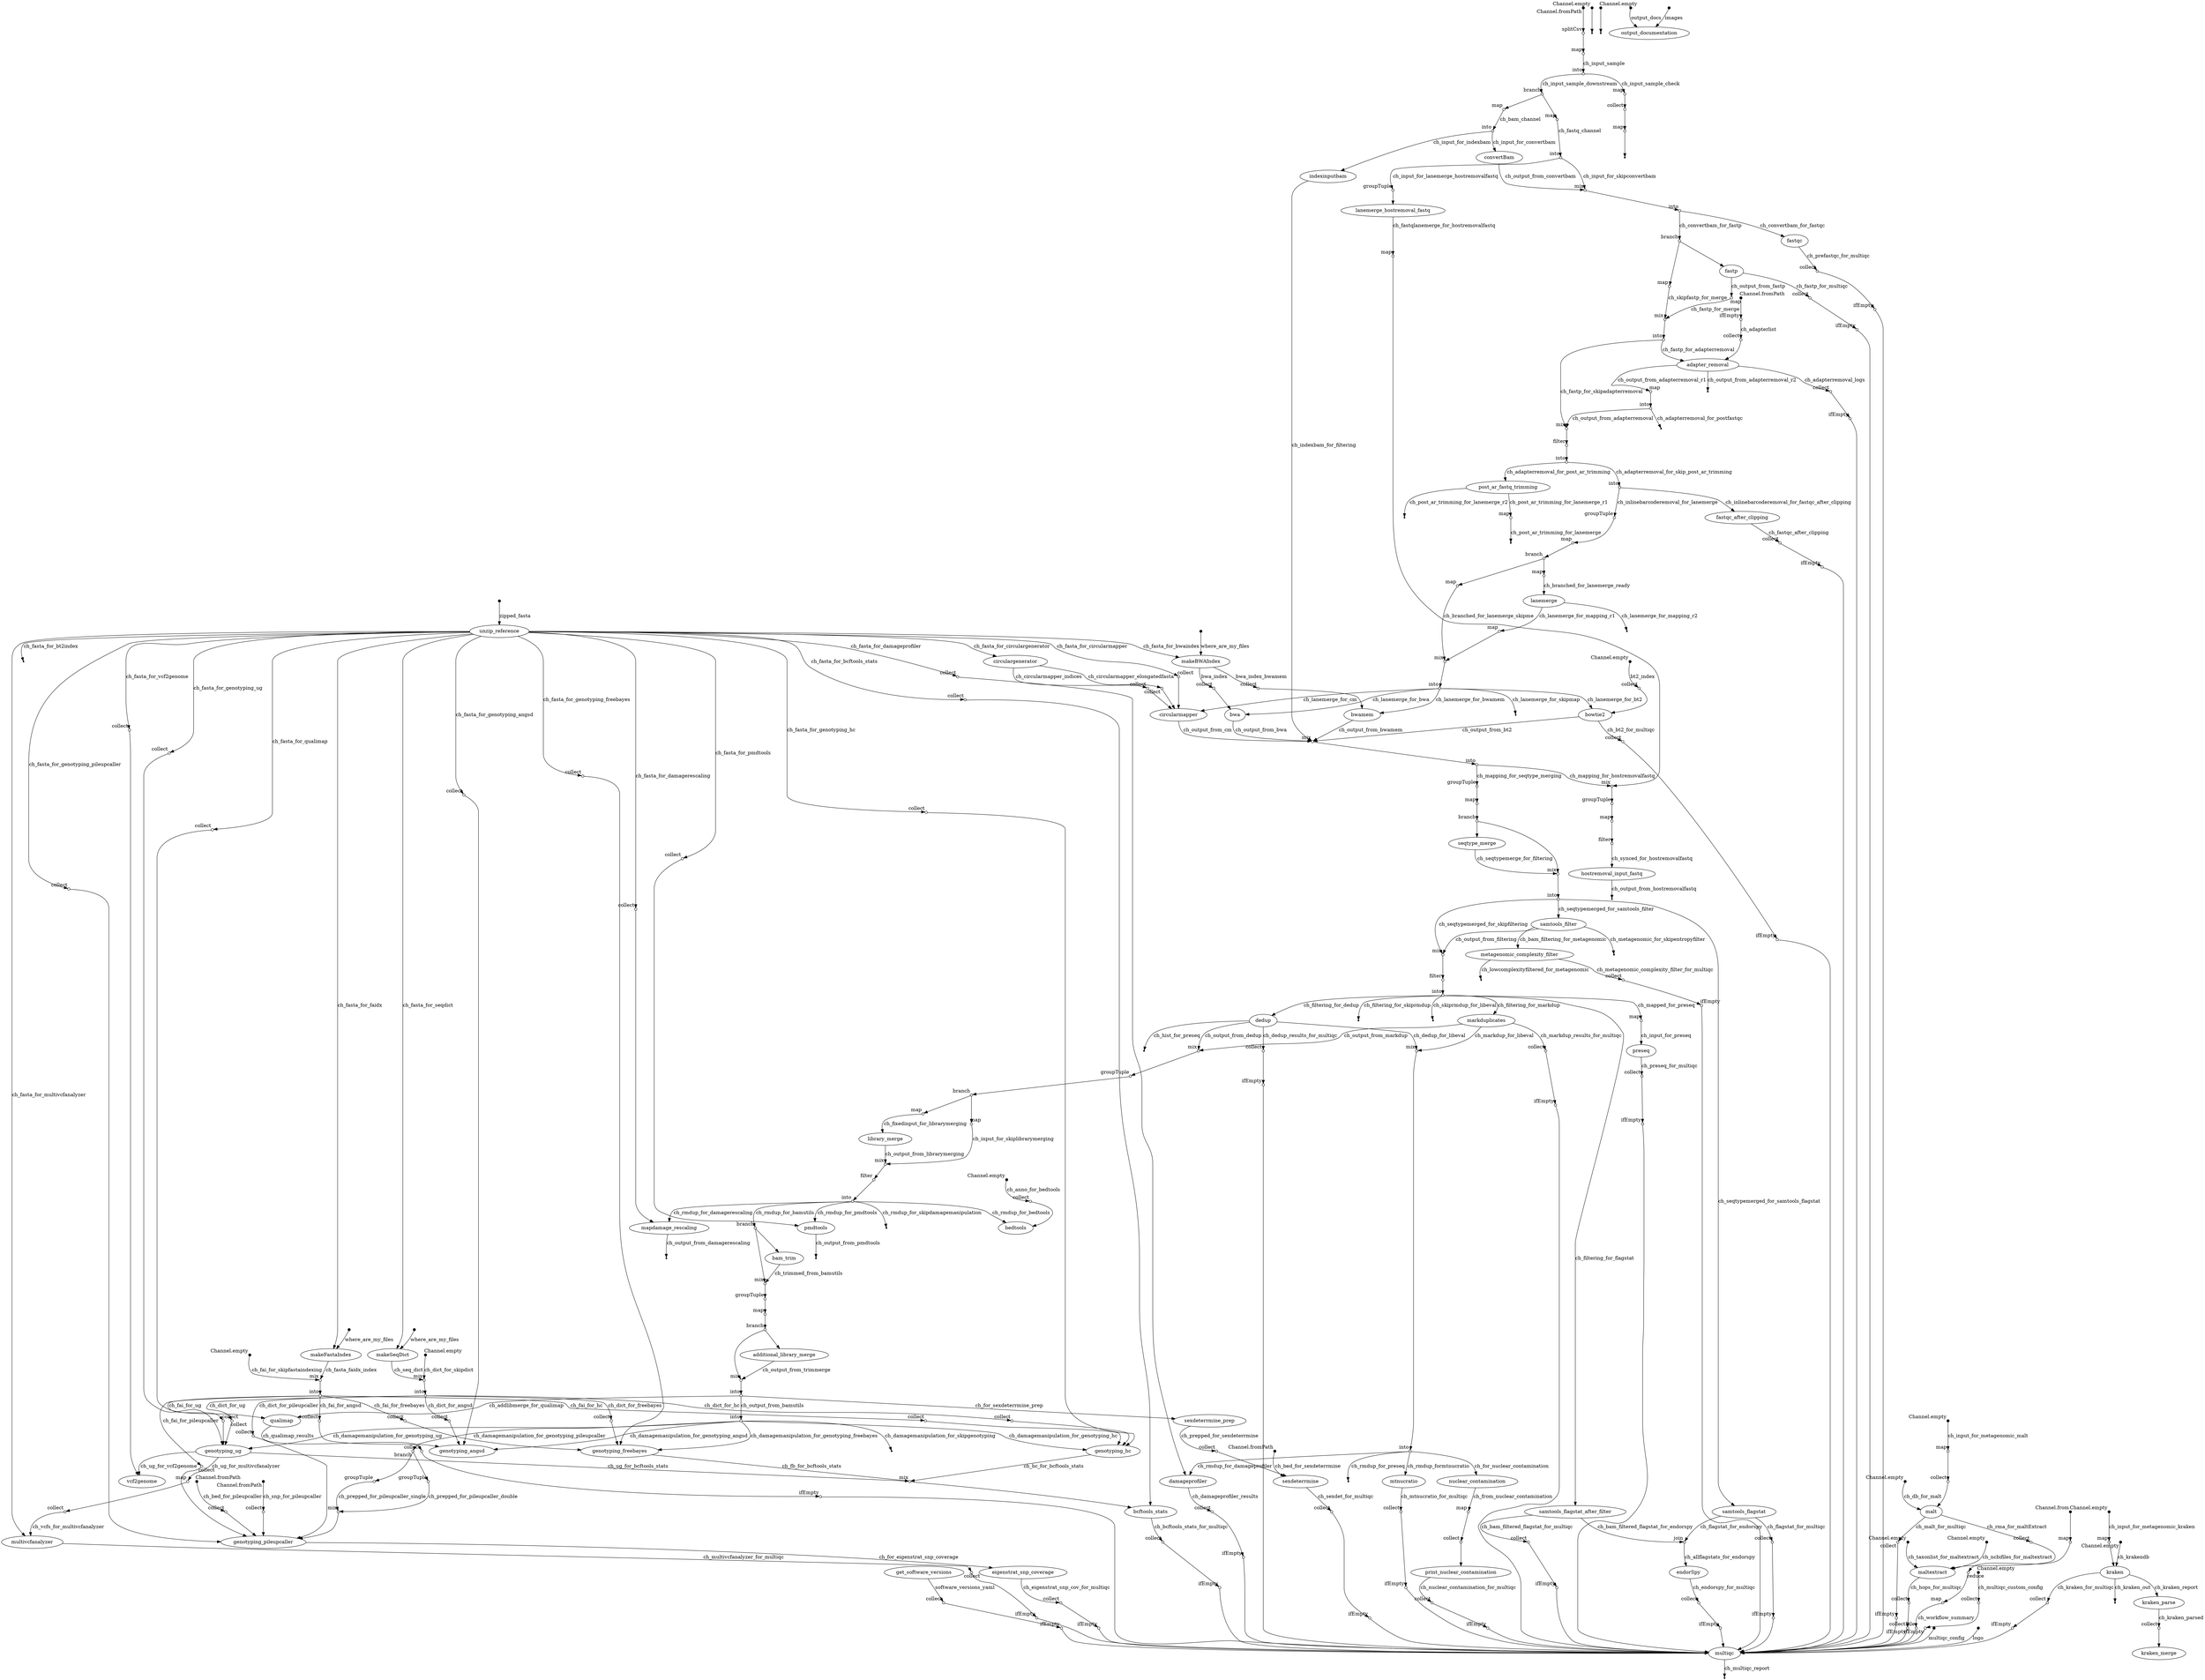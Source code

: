 digraph "pipeline_dag_20211128_142615" {
p0 [shape=point,label="",fixedsize=true,width=0.1,xlabel="Channel.empty"];
p141 [shape=circle,label="",fixedsize=true,width=0.1,xlabel="collect"];
p0 -> p141 [label="ch_anno_for_bedtools"];

p1 [shape=point,label="",fixedsize=true,width=0.1];
p2 [label="unzip_reference"];
p1 -> p2 [label="zipped_fasta"];

p2 [label="unzip_reference"];
p35 [label="makeBWAIndex"];
p2 -> p35 [label="ch_fasta_for_bwaindex"];

p2 [label="unzip_reference"];
p3 [shape=point];
p2 -> p3 [label="ch_fasta_for_bt2index"];

p2 [label="unzip_reference"];
p39 [label="makeFastaIndex"];
p2 -> p39 [label="ch_fasta_for_faidx"];

p2 [label="unzip_reference"];
p44 [label="makeSeqDict"];
p2 -> p44 [label="ch_fasta_for_seqdict"];

p2 [label="unzip_reference"];
p90 [label="circulargenerator"];
p2 -> p90 [label="ch_fasta_for_circulargenerator"];

p2 [label="unzip_reference"];
p92 [shape=circle,label="",fixedsize=true,width=0.1,xlabel="collect"];
p2 -> p92 [label="ch_fasta_for_circularmapper"];

p2 [label="unzip_reference"];
p143 [shape=circle,label="",fixedsize=true,width=0.1,xlabel="collect"];
p2 -> p143 [label="ch_fasta_for_damageprofiler"];

p2 [label="unzip_reference"];
p160 [shape=circle,label="",fixedsize=true,width=0.1,xlabel="collect"];
p2 -> p160 [label="ch_fasta_for_qualimap"];

p2 [label="unzip_reference"];
p148 [shape=circle,label="",fixedsize=true,width=0.1,xlabel="collect"];
p2 -> p148 [label="ch_fasta_for_pmdtools"];

p2 [label="unzip_reference"];
p164 [shape=circle,label="",fixedsize=true,width=0.1,xlabel="collect"];
p2 -> p164 [label="ch_fasta_for_genotyping_ug"];

p2 [label="unzip_reference"];
p168 [shape=circle,label="",fixedsize=true,width=0.1,xlabel="collect"];
p2 -> p168 [label="ch_fasta_for_genotyping_hc"];

p2 [label="unzip_reference"];
p172 [shape=circle,label="",fixedsize=true,width=0.1,xlabel="collect"];
p2 -> p172 [label="ch_fasta_for_genotyping_freebayes"];

p2 [label="unzip_reference"];
p180 [shape=circle,label="",fixedsize=true,width=0.1,xlabel="collect"];
p2 -> p180 [label="ch_fasta_for_genotyping_pileupcaller"];

p2 [label="unzip_reference"];
p194 [shape=circle,label="",fixedsize=true,width=0.1,xlabel="collect"];
p2 -> p194 [label="ch_fasta_for_vcf2genome"];

p2 [label="unzip_reference"];
p198 [label="multivcfanalyzer"];
p2 -> p198 [label="ch_fasta_for_multivcfanalyzer"];

p2 [label="unzip_reference"];
p187 [shape=circle,label="",fixedsize=true,width=0.1,xlabel="collect"];
p2 -> p187 [label="ch_fasta_for_genotyping_angsd"];

p2 [label="unzip_reference"];
p145 [shape=circle,label="",fixedsize=true,width=0.1,xlabel="collect"];
p2 -> p145 [label="ch_fasta_for_damagerescaling"];

p2 [label="unzip_reference"];
p192 [shape=circle,label="",fixedsize=true,width=0.1,xlabel="collect"];
p2 -> p192 [label="ch_fasta_for_bcftools_stats"];

p4 [shape=point,label="",fixedsize=true,width=0.1,xlabel="Channel.fromPath"];
p5 [shape=circle,label="",fixedsize=true,width=0.1,xlabel="ifEmpty"];
p4 -> p5;

p5 [shape=circle,label="",fixedsize=true,width=0.1,xlabel="ifEmpty"];
p58 [shape=circle,label="",fixedsize=true,width=0.1,xlabel="collect"];
p5 -> p58 [label="ch_adapterlist"];

p6 [shape=point,label="",fixedsize=true,width=0.1,xlabel="Channel.fromPath"];
p202 [label="sexdeterrmine"];
p6 -> p202 [label="ch_bed_for_sexdeterrmine"];

p7 [shape=point,label="",fixedsize=true,width=0.1,xlabel="Channel.fromPath"];
p183 [shape=circle,label="",fixedsize=true,width=0.1,xlabel="collect"];
p7 -> p183 [label="ch_bed_for_pileupcaller"];

p8 [shape=point,label="",fixedsize=true,width=0.1,xlabel="Channel.fromPath"];
p184 [shape=circle,label="",fixedsize=true,width=0.1,xlabel="collect"];
p8 -> p184 [label="ch_snp_for_pileupcaller"];

p9 [shape=point,label="",fixedsize=true,width=0.1,xlabel="Channel.empty"];
p213 [label="malt"];
p9 -> p213 [label="ch_db_for_malt"];

p10 [shape=point,label="",fixedsize=true,width=0.1,xlabel="Channel.empty"];
p215 [label="maltextract"];
p10 -> p215 [label="ch_taxonlist_for_maltextract"];

p11 [shape=point,label="",fixedsize=true,width=0.1,xlabel="Channel.empty"];
p215 [label="maltextract"];
p11 -> p215 [label="ch_ncbifiles_for_maltextract"];

p12 [shape=point,label="",fixedsize=true,width=0.1,xlabel="Channel.empty"];
p227 [shape=circle,label="",fixedsize=true,width=0.1,xlabel="collect"];
p12 -> p227 [label="ch_multiqc_custom_config"];

p13 [shape=point,label="",fixedsize=true,width=0.1,xlabel="Channel.empty"];
p14 [shape=point];
p13 -> p14;

p15 [shape=point,label="",fixedsize=true,width=0.1,xlabel="Channel.fromPath"];
p16 [shape=circle,label="",fixedsize=true,width=0.1,xlabel="splitCsv"];
p15 -> p16;

p16 [shape=circle,label="",fixedsize=true,width=0.1,xlabel="splitCsv"];
p17 [shape=circle,label="",fixedsize=true,width=0.1,xlabel="map"];
p16 -> p17;

p17 [shape=circle,label="",fixedsize=true,width=0.1,xlabel="map"];
p18 [shape=circle,label="",fixedsize=true,width=0.1,xlabel="into"];
p17 -> p18 [label="ch_input_sample"];

p18 [shape=circle,label="",fixedsize=true,width=0.1,xlabel="into"];
p23 [shape=circle,label="",fixedsize=true,width=0.1,xlabel="branch"];
p18 -> p23 [label="ch_input_sample_downstream"];

p18 [shape=circle,label="",fixedsize=true,width=0.1,xlabel="into"];
p19 [shape=circle,label="",fixedsize=true,width=0.1,xlabel="map"];
p18 -> p19 [label="ch_input_sample_check"];

p19 [shape=circle,label="",fixedsize=true,width=0.1,xlabel="map"];
p20 [shape=circle,label="",fixedsize=true,width=0.1,xlabel="collect"];
p19 -> p20;

p20 [shape=circle,label="",fixedsize=true,width=0.1,xlabel="collect"];
p21 [shape=circle,label="",fixedsize=true,width=0.1,xlabel="map"];
p20 -> p21;

p21 [shape=circle,label="",fixedsize=true,width=0.1,xlabel="map"];
p22 [shape=point];
p21 -> p22;

p23 [shape=circle,label="",fixedsize=true,width=0.1,xlabel="branch"];
p25 [shape=circle,label="",fixedsize=true,width=0.1,xlabel="map"];
p23 -> p25;

p23 [shape=circle,label="",fixedsize=true,width=0.1,xlabel="branch"];
p24 [shape=circle,label="",fixedsize=true,width=0.1,xlabel="map"];
p23 -> p24;

p24 [shape=circle,label="",fixedsize=true,width=0.1,xlabel="map"];
p29 [shape=circle,label="",fixedsize=true,width=0.1,xlabel="into"];
p24 -> p29 [label="ch_fastq_channel"];

p25 [shape=circle,label="",fixedsize=true,width=0.1,xlabel="map"];
p28 [shape=circle,label="",fixedsize=true,width=0.1,xlabel="into"];
p25 -> p28 [label="ch_bam_channel"];

p26 [shape=point,label="",fixedsize=true,width=0.1,xlabel="Channel.empty"];
p27 [shape=point];
p26 -> p27;

p28 [shape=circle,label="",fixedsize=true,width=0.1,xlabel="into"];
p47 [label="convertBam"];
p28 -> p47 [label="ch_input_for_convertbam"];

p28 [shape=circle,label="",fixedsize=true,width=0.1,xlabel="into"];
p48 [label="indexinputbam"];
p28 -> p48 [label="ch_input_for_indexbam"];

p29 [shape=circle,label="",fixedsize=true,width=0.1,xlabel="into"];
p83 [shape=circle,label="",fixedsize=true,width=0.1,xlabel="groupTuple"];
p29 -> p83 [label="ch_input_for_lanemerge_hostremovalfastq"];

p29 [shape=circle,label="",fixedsize=true,width=0.1,xlabel="into"];
p49 [shape=circle,label="",fixedsize=true,width=0.1,xlabel="mix"];
p29 -> p49 [label="ch_input_for_skipconvertbam"];

p30 [shape=point,label="",fixedsize=true,width=0.1,xlabel="Channel.from"];
p31 [shape=circle,label="",fixedsize=true,width=0.1,xlabel="map"];
p30 -> p31;

p31 [shape=circle,label="",fixedsize=true,width=0.1,xlabel="map"];
p32 [shape=circle,label="",fixedsize=true,width=0.1,xlabel="reduce"];
p31 -> p32;

p32 [shape=circle,label="",fixedsize=true,width=0.1,xlabel="reduce"];
p33 [shape=circle,label="",fixedsize=true,width=0.1,xlabel="map"];
p32 -> p33;

p33 [shape=circle,label="",fixedsize=true,width=0.1,xlabel="map"];
p277 [shape=circle,label="",fixedsize=true,width=0.1,xlabel="collectFile"];
p33 -> p277 [label="ch_workflow_summary"];

p34 [shape=point,label="",fixedsize=true,width=0.1];
p35 [label="makeBWAIndex"];
p34 -> p35 [label="where_are_my_files"];

p35 [label="makeBWAIndex"];
p86 [shape=circle,label="",fixedsize=true,width=0.1,xlabel="collect"];
p35 -> p86 [label="bwa_index"];

p35 [label="makeBWAIndex"];
p88 [shape=circle,label="",fixedsize=true,width=0.1,xlabel="collect"];
p35 -> p88 [label="bwa_index_bwamem"];

p36 [shape=point,label="",fixedsize=true,width=0.1,xlabel="Channel.empty"];
p95 [shape=circle,label="",fixedsize=true,width=0.1,xlabel="collect"];
p36 -> p95 [label="bt2_index"];

p37 [shape=point,label="",fixedsize=true,width=0.1,xlabel="Channel.empty"];
p40 [shape=circle,label="",fixedsize=true,width=0.1,xlabel="mix"];
p37 -> p40 [label="ch_fai_for_skipfastaindexing"];

p38 [shape=point,label="",fixedsize=true,width=0.1];
p39 [label="makeFastaIndex"];
p38 -> p39 [label="where_are_my_files"];

p39 [label="makeFastaIndex"];
p40 [shape=circle,label="",fixedsize=true,width=0.1,xlabel="mix"];
p39 -> p40 [label="ch_fasta_faidx_index"];

p40 [shape=circle,label="",fixedsize=true,width=0.1,xlabel="mix"];
p41 [shape=circle,label="",fixedsize=true,width=0.1,xlabel="into"];
p40 -> p41;

p41 [shape=circle,label="",fixedsize=true,width=0.1,xlabel="into"];
p169 [shape=circle,label="",fixedsize=true,width=0.1,xlabel="collect"];
p41 -> p169 [label="ch_fai_for_hc"];

p41 [shape=circle,label="",fixedsize=true,width=0.1,xlabel="into"];
p165 [shape=circle,label="",fixedsize=true,width=0.1,xlabel="collect"];
p41 -> p165 [label="ch_fai_for_ug"];

p41 [shape=circle,label="",fixedsize=true,width=0.1,xlabel="into"];
p181 [shape=circle,label="",fixedsize=true,width=0.1,xlabel="collect"];
p41 -> p181 [label="ch_fai_for_pileupcaller"];

p41 [shape=circle,label="",fixedsize=true,width=0.1,xlabel="into"];
p188 [shape=circle,label="",fixedsize=true,width=0.1,xlabel="collect"];
p41 -> p188 [label="ch_fai_for_angsd"];

p41 [shape=circle,label="",fixedsize=true,width=0.1,xlabel="into"];
p173 [shape=circle,label="",fixedsize=true,width=0.1,xlabel="collect"];
p41 -> p173 [label="ch_fai_for_freebayes"];

p42 [shape=point,label="",fixedsize=true,width=0.1,xlabel="Channel.empty"];
p45 [shape=circle,label="",fixedsize=true,width=0.1,xlabel="mix"];
p42 -> p45 [label="ch_dict_for_skipdict"];

p43 [shape=point,label="",fixedsize=true,width=0.1];
p44 [label="makeSeqDict"];
p43 -> p44 [label="where_are_my_files"];

p44 [label="makeSeqDict"];
p45 [shape=circle,label="",fixedsize=true,width=0.1,xlabel="mix"];
p44 -> p45 [label="ch_seq_dict"];

p45 [shape=circle,label="",fixedsize=true,width=0.1,xlabel="mix"];
p46 [shape=circle,label="",fixedsize=true,width=0.1,xlabel="into"];
p45 -> p46;

p46 [shape=circle,label="",fixedsize=true,width=0.1,xlabel="into"];
p182 [shape=circle,label="",fixedsize=true,width=0.1,xlabel="collect"];
p46 -> p182 [label="ch_dict_for_pileupcaller"];

p46 [shape=circle,label="",fixedsize=true,width=0.1,xlabel="into"];
p166 [shape=circle,label="",fixedsize=true,width=0.1,xlabel="collect"];
p46 -> p166 [label="ch_dict_for_ug"];

p46 [shape=circle,label="",fixedsize=true,width=0.1,xlabel="into"];
p170 [shape=circle,label="",fixedsize=true,width=0.1,xlabel="collect"];
p46 -> p170 [label="ch_dict_for_hc"];

p46 [shape=circle,label="",fixedsize=true,width=0.1,xlabel="into"];
p174 [shape=circle,label="",fixedsize=true,width=0.1,xlabel="collect"];
p46 -> p174 [label="ch_dict_for_freebayes"];

p46 [shape=circle,label="",fixedsize=true,width=0.1,xlabel="into"];
p189 [shape=circle,label="",fixedsize=true,width=0.1,xlabel="collect"];
p46 -> p189 [label="ch_dict_for_angsd"];

p47 [label="convertBam"];
p49 [shape=circle,label="",fixedsize=true,width=0.1,xlabel="mix"];
p47 -> p49 [label="ch_output_from_convertbam"];

p48 [label="indexinputbam"];
p97 [shape=circle,label="",fixedsize=true,width=0.1,xlabel="mix"];
p48 -> p97 [label="ch_indexbam_for_filtering"];

p49 [shape=circle,label="",fixedsize=true,width=0.1,xlabel="mix"];
p50 [shape=circle,label="",fixedsize=true,width=0.1,xlabel="into"];
p49 -> p50;

p50 [shape=circle,label="",fixedsize=true,width=0.1,xlabel="into"];
p52 [shape=circle,label="",fixedsize=true,width=0.1,xlabel="branch"];
p50 -> p52 [label="ch_convertbam_for_fastp"];

p50 [shape=circle,label="",fixedsize=true,width=0.1,xlabel="into"];
p51 [label="fastqc"];
p50 -> p51 [label="ch_convertbam_for_fastqc"];

p51 [label="fastqc"];
p231 [shape=circle,label="",fixedsize=true,width=0.1,xlabel="collect"];
p51 -> p231 [label="ch_prefastqc_for_multiqc"];

p52 [shape=circle,label="",fixedsize=true,width=0.1,xlabel="branch"];
p53 [label="fastp"];
p52 -> p53;

p52 [shape=circle,label="",fixedsize=true,width=0.1,xlabel="branch"];
p54 [shape=circle,label="",fixedsize=true,width=0.1,xlabel="map"];
p52 -> p54;

p53 [label="fastp"];
p55 [shape=circle,label="",fixedsize=true,width=0.1,xlabel="map"];
p53 -> p55 [label="ch_output_from_fastp"];

p53 [label="fastp"];
p253 [shape=circle,label="",fixedsize=true,width=0.1,xlabel="collect"];
p53 -> p253 [label="ch_fastp_for_multiqc"];

p54 [shape=circle,label="",fixedsize=true,width=0.1,xlabel="map"];
p56 [shape=circle,label="",fixedsize=true,width=0.1,xlabel="mix"];
p54 -> p56 [label="ch_skipfastp_for_merge"];

p55 [shape=circle,label="",fixedsize=true,width=0.1,xlabel="map"];
p56 [shape=circle,label="",fixedsize=true,width=0.1,xlabel="mix"];
p55 -> p56 [label="ch_fastp_for_merge"];

p56 [shape=circle,label="",fixedsize=true,width=0.1,xlabel="mix"];
p57 [shape=circle,label="",fixedsize=true,width=0.1,xlabel="into"];
p56 -> p57;

p57 [shape=circle,label="",fixedsize=true,width=0.1,xlabel="into"];
p64 [shape=circle,label="",fixedsize=true,width=0.1,xlabel="mix"];
p57 -> p64 [label="ch_fastp_for_skipadapterremoval"];

p57 [shape=circle,label="",fixedsize=true,width=0.1,xlabel="into"];
p59 [label="adapter_removal"];
p57 -> p59 [label="ch_fastp_for_adapterremoval"];

p58 [shape=circle,label="",fixedsize=true,width=0.1,xlabel="collect"];
p59 [label="adapter_removal"];
p58 -> p59;

p59 [label="adapter_removal"];
p61 [shape=circle,label="",fixedsize=true,width=0.1,xlabel="map"];
p59 -> p61 [label="ch_output_from_adapterremoval_r1"];

p59 [label="adapter_removal"];
p60 [shape=point];
p59 -> p60 [label="ch_output_from_adapterremoval_r2"];

p59 [label="adapter_removal"];
p235 [shape=circle,label="",fixedsize=true,width=0.1,xlabel="collect"];
p59 -> p235 [label="ch_adapterremoval_logs"];

p61 [shape=circle,label="",fixedsize=true,width=0.1,xlabel="map"];
p62 [shape=circle,label="",fixedsize=true,width=0.1,xlabel="into"];
p61 -> p62;

p62 [shape=circle,label="",fixedsize=true,width=0.1,xlabel="into"];
p64 [shape=circle,label="",fixedsize=true,width=0.1,xlabel="mix"];
p62 -> p64 [label="ch_output_from_adapterremoval"];

p62 [shape=circle,label="",fixedsize=true,width=0.1,xlabel="into"];
p63 [shape=point];
p62 -> p63 [label="ch_adapterremoval_for_postfastqc"];

p64 [shape=circle,label="",fixedsize=true,width=0.1,xlabel="mix"];
p65 [shape=circle,label="",fixedsize=true,width=0.1,xlabel="filter"];
p64 -> p65;

p65 [shape=circle,label="",fixedsize=true,width=0.1,xlabel="filter"];
p66 [shape=circle,label="",fixedsize=true,width=0.1,xlabel="into"];
p65 -> p66;

p66 [shape=circle,label="",fixedsize=true,width=0.1,xlabel="into"];
p67 [label="post_ar_fastq_trimming"];
p66 -> p67 [label="ch_adapterremoval_for_post_ar_trimming"];

p66 [shape=circle,label="",fixedsize=true,width=0.1,xlabel="into"];
p71 [shape=circle,label="",fixedsize=true,width=0.1,xlabel="into"];
p66 -> p71 [label="ch_adapterremoval_for_skip_post_ar_trimming"];

p67 [label="post_ar_fastq_trimming"];
p69 [shape=circle,label="",fixedsize=true,width=0.1,xlabel="map"];
p67 -> p69 [label="ch_post_ar_trimming_for_lanemerge_r1"];

p67 [label="post_ar_fastq_trimming"];
p68 [shape=point];
p67 -> p68 [label="ch_post_ar_trimming_for_lanemerge_r2"];

p69 [shape=circle,label="",fixedsize=true,width=0.1,xlabel="map"];
p70 [shape=point];
p69 -> p70 [label="ch_post_ar_trimming_for_lanemerge"];

p71 [shape=circle,label="",fixedsize=true,width=0.1,xlabel="into"];
p85 [label="fastqc_after_clipping"];
p71 -> p85 [label="ch_inlinebarcoderemoval_for_fastqc_after_clipping"];

p71 [shape=circle,label="",fixedsize=true,width=0.1,xlabel="into"];
p72 [shape=circle,label="",fixedsize=true,width=0.1,xlabel="groupTuple"];
p71 -> p72 [label="ch_inlinebarcoderemoval_for_lanemerge"];

p72 [shape=circle,label="",fixedsize=true,width=0.1,xlabel="groupTuple"];
p73 [shape=circle,label="",fixedsize=true,width=0.1,xlabel="map"];
p72 -> p73;

p73 [shape=circle,label="",fixedsize=true,width=0.1,xlabel="map"];
p74 [shape=circle,label="",fixedsize=true,width=0.1,xlabel="branch"];
p73 -> p74;

p74 [shape=circle,label="",fixedsize=true,width=0.1,xlabel="branch"];
p76 [shape=circle,label="",fixedsize=true,width=0.1,xlabel="map"];
p74 -> p76;

p74 [shape=circle,label="",fixedsize=true,width=0.1,xlabel="branch"];
p75 [shape=circle,label="",fixedsize=true,width=0.1,xlabel="map"];
p74 -> p75;

p75 [shape=circle,label="",fixedsize=true,width=0.1,xlabel="map"];
p80 [shape=circle,label="",fixedsize=true,width=0.1,xlabel="mix"];
p75 -> p80 [label="ch_branched_for_lanemerge_skipme"];

p76 [shape=circle,label="",fixedsize=true,width=0.1,xlabel="map"];
p77 [label="lanemerge"];
p76 -> p77 [label="ch_branched_for_lanemerge_ready"];

p77 [label="lanemerge"];
p79 [shape=circle,label="",fixedsize=true,width=0.1,xlabel="map"];
p77 -> p79 [label="ch_lanemerge_for_mapping_r1"];

p77 [label="lanemerge"];
p78 [shape=point];
p77 -> p78 [label="ch_lanemerge_for_mapping_r2"];

p79 [shape=circle,label="",fixedsize=true,width=0.1,xlabel="map"];
p80 [shape=circle,label="",fixedsize=true,width=0.1,xlabel="mix"];
p79 -> p80;

p80 [shape=circle,label="",fixedsize=true,width=0.1,xlabel="mix"];
p81 [shape=circle,label="",fixedsize=true,width=0.1,xlabel="into"];
p80 -> p81;

p81 [shape=circle,label="",fixedsize=true,width=0.1,xlabel="into"];
p94 [label="circularmapper"];
p81 -> p94 [label="ch_lanemerge_for_cm"];

p81 [shape=circle,label="",fixedsize=true,width=0.1,xlabel="into"];
p96 [label="bowtie2"];
p81 -> p96 [label="ch_lanemerge_for_bt2"];

p81 [shape=circle,label="",fixedsize=true,width=0.1,xlabel="into"];
p87 [label="bwa"];
p81 -> p87 [label="ch_lanemerge_for_bwa"];

p81 [shape=circle,label="",fixedsize=true,width=0.1,xlabel="into"];
p89 [label="bwamem"];
p81 -> p89 [label="ch_lanemerge_for_bwamem"];

p81 [shape=circle,label="",fixedsize=true,width=0.1,xlabel="into"];
p82 [shape=point];
p81 -> p82 [label="ch_lanemerge_for_skipmap"];

p83 [shape=circle,label="",fixedsize=true,width=0.1,xlabel="groupTuple"];
p84 [label="lanemerge_hostremoval_fastq"];
p83 -> p84;

p84 [label="lanemerge_hostremoval_fastq"];
p99 [shape=circle,label="",fixedsize=true,width=0.1,xlabel="map"];
p84 -> p99 [label="ch_fastqlanemerge_for_hostremovalfastq"];

p85 [label="fastqc_after_clipping"];
p233 [shape=circle,label="",fixedsize=true,width=0.1,xlabel="collect"];
p85 -> p233 [label="ch_fastqc_after_clipping"];

p86 [shape=circle,label="",fixedsize=true,width=0.1,xlabel="collect"];
p87 [label="bwa"];
p86 -> p87;

p87 [label="bwa"];
p97 [shape=circle,label="",fixedsize=true,width=0.1,xlabel="mix"];
p87 -> p97 [label="ch_output_from_bwa"];

p88 [shape=circle,label="",fixedsize=true,width=0.1,xlabel="collect"];
p89 [label="bwamem"];
p88 -> p89;

p89 [label="bwamem"];
p97 [shape=circle,label="",fixedsize=true,width=0.1,xlabel="mix"];
p89 -> p97 [label="ch_output_from_bwamem"];

p90 [label="circulargenerator"];
p91 [shape=circle,label="",fixedsize=true,width=0.1,xlabel="collect"];
p90 -> p91 [label="ch_circularmapper_indices"];

p90 [label="circulargenerator"];
p93 [shape=circle,label="",fixedsize=true,width=0.1,xlabel="collect"];
p90 -> p93 [label="ch_circularmapper_elongatedfasta"];

p91 [shape=circle,label="",fixedsize=true,width=0.1,xlabel="collect"];
p94 [label="circularmapper"];
p91 -> p94;

p92 [shape=circle,label="",fixedsize=true,width=0.1,xlabel="collect"];
p94 [label="circularmapper"];
p92 -> p94;

p93 [shape=circle,label="",fixedsize=true,width=0.1,xlabel="collect"];
p94 [label="circularmapper"];
p93 -> p94;

p94 [label="circularmapper"];
p97 [shape=circle,label="",fixedsize=true,width=0.1,xlabel="mix"];
p94 -> p97 [label="ch_output_from_cm"];

p95 [shape=circle,label="",fixedsize=true,width=0.1,xlabel="collect"];
p96 [label="bowtie2"];
p95 -> p96;

p96 [label="bowtie2"];
p97 [shape=circle,label="",fixedsize=true,width=0.1,xlabel="mix"];
p96 -> p97 [label="ch_output_from_bt2"];

p96 [label="bowtie2"];
p237 [shape=circle,label="",fixedsize=true,width=0.1,xlabel="collect"];
p96 -> p237 [label="ch_bt2_for_multiqc"];

p97 [shape=circle,label="",fixedsize=true,width=0.1,xlabel="mix"];
p98 [shape=circle,label="",fixedsize=true,width=0.1,xlabel="into"];
p97 -> p98;

p98 [shape=circle,label="",fixedsize=true,width=0.1,xlabel="into"];
p106 [shape=circle,label="",fixedsize=true,width=0.1,xlabel="groupTuple"];
p98 -> p106 [label="ch_mapping_for_seqtype_merging"];

p98 [shape=circle,label="",fixedsize=true,width=0.1,xlabel="into"];
p100 [shape=circle,label="",fixedsize=true,width=0.1,xlabel="mix"];
p98 -> p100 [label="ch_mapping_for_hostremovalfastq"];

p99 [shape=circle,label="",fixedsize=true,width=0.1,xlabel="map"];
p100 [shape=circle,label="",fixedsize=true,width=0.1,xlabel="mix"];
p99 -> p100;

p100 [shape=circle,label="",fixedsize=true,width=0.1,xlabel="mix"];
p101 [shape=circle,label="",fixedsize=true,width=0.1,xlabel="groupTuple"];
p100 -> p101;

p101 [shape=circle,label="",fixedsize=true,width=0.1,xlabel="groupTuple"];
p102 [shape=circle,label="",fixedsize=true,width=0.1,xlabel="map"];
p101 -> p102;

p102 [shape=circle,label="",fixedsize=true,width=0.1,xlabel="map"];
p103 [shape=circle,label="",fixedsize=true,width=0.1,xlabel="filter"];
p102 -> p103;

p103 [shape=circle,label="",fixedsize=true,width=0.1,xlabel="filter"];
p104 [label="hostremoval_input_fastq"];
p103 -> p104 [label="ch_synced_for_hostremovalfastq"];

p104 [label="hostremoval_input_fastq"];
p105 [shape=point];
p104 -> p105 [label="ch_output_from_hostremovalfastq"];

p106 [shape=circle,label="",fixedsize=true,width=0.1,xlabel="groupTuple"];
p107 [shape=circle,label="",fixedsize=true,width=0.1,xlabel="map"];
p106 -> p107;

p107 [shape=circle,label="",fixedsize=true,width=0.1,xlabel="map"];
p108 [shape=circle,label="",fixedsize=true,width=0.1,xlabel="branch"];
p107 -> p108;

p108 [shape=circle,label="",fixedsize=true,width=0.1,xlabel="branch"];
p109 [label="seqtype_merge"];
p108 -> p109;

p108 [shape=circle,label="",fixedsize=true,width=0.1,xlabel="branch"];
p110 [shape=circle,label="",fixedsize=true,width=0.1,xlabel="mix"];
p108 -> p110;

p109 [label="seqtype_merge"];
p110 [shape=circle,label="",fixedsize=true,width=0.1,xlabel="mix"];
p109 -> p110 [label="ch_seqtypemerge_for_filtering"];

p110 [shape=circle,label="",fixedsize=true,width=0.1,xlabel="mix"];
p111 [shape=circle,label="",fixedsize=true,width=0.1,xlabel="into"];
p110 -> p111;

p111 [shape=circle,label="",fixedsize=true,width=0.1,xlabel="into"];
p113 [label="samtools_filter"];
p111 -> p113 [label="ch_seqtypemerged_for_samtools_filter"];

p111 [shape=circle,label="",fixedsize=true,width=0.1,xlabel="into"];
p112 [label="samtools_flagstat"];
p111 -> p112 [label="ch_seqtypemerged_for_samtools_flagstat"];

p111 [shape=circle,label="",fixedsize=true,width=0.1,xlabel="into"];
p115 [shape=circle,label="",fixedsize=true,width=0.1,xlabel="mix"];
p111 -> p115 [label="ch_seqtypemerged_for_skipfiltering"];

p112 [label="samtools_flagstat"];
p239 [shape=circle,label="",fixedsize=true,width=0.1,xlabel="collect"];
p112 -> p239 [label="ch_flagstat_for_multiqc"];

p112 [label="samtools_flagstat"];
p121 [shape=circle,label="",fixedsize=true,width=0.1,xlabel="join"];
p112 -> p121 [label="ch_flagstat_for_endorspy"];

p113 [label="samtools_filter"];
p115 [shape=circle,label="",fixedsize=true,width=0.1,xlabel="mix"];
p113 -> p115 [label="ch_output_from_filtering"];

p113 [label="samtools_filter"];
p207 [label="metagenomic_complexity_filter"];
p113 -> p207 [label="ch_bam_filtering_for_metagenomic"];

p113 [label="samtools_filter"];
p114 [shape=point];
p113 -> p114 [label="ch_metagenomic_for_skipentropyfilter"];

p115 [shape=circle,label="",fixedsize=true,width=0.1,xlabel="mix"];
p116 [shape=circle,label="",fixedsize=true,width=0.1,xlabel="filter"];
p115 -> p116;

p116 [shape=circle,label="",fixedsize=true,width=0.1,xlabel="filter"];
p117 [shape=circle,label="",fixedsize=true,width=0.1,xlabel="into"];
p116 -> p117;

p117 [shape=circle,label="",fixedsize=true,width=0.1,xlabel="into"];
p119 [shape=point];
p117 -> p119 [label="ch_skiprmdup_for_libeval"];

p117 [shape=circle,label="",fixedsize=true,width=0.1,xlabel="into"];
p123 [label="dedup"];
p117 -> p123 [label="ch_filtering_for_dedup"];

p117 [shape=circle,label="",fixedsize=true,width=0.1,xlabel="into"];
p125 [label="markduplicates"];
p117 -> p125 [label="ch_filtering_for_markdup"];

p117 [shape=circle,label="",fixedsize=true,width=0.1,xlabel="into"];
p120 [label="samtools_flagstat_after_filter"];
p117 -> p120 [label="ch_filtering_for_flagstat"];

p117 [shape=circle,label="",fixedsize=true,width=0.1,xlabel="into"];
p118 [shape=point];
p117 -> p118 [label="ch_filtering_for_skiprmdup"];

p117 [shape=circle,label="",fixedsize=true,width=0.1,xlabel="into"];
p139 [shape=circle,label="",fixedsize=true,width=0.1,xlabel="map"];
p117 -> p139 [label="ch_mapped_for_preseq"];

p120 [label="samtools_flagstat_after_filter"];
p241 [shape=circle,label="",fixedsize=true,width=0.1,xlabel="collect"];
p120 -> p241 [label="ch_bam_filtered_flagstat_for_multiqc"];

p120 [label="samtools_flagstat_after_filter"];
p121 [shape=circle,label="",fixedsize=true,width=0.1,xlabel="join"];
p120 -> p121 [label="ch_bam_filtered_flagstat_for_endorspy"];

p121 [shape=circle,label="",fixedsize=true,width=0.1,xlabel="join"];
p122 [label="endorSpy"];
p121 -> p122 [label="ch_allflagstats_for_endorspy"];

p122 [label="endorSpy"];
p259 [shape=circle,label="",fixedsize=true,width=0.1,xlabel="collect"];
p122 -> p259 [label="ch_endorspy_for_multiqc"];

p123 [label="dedup"];
p124 [shape=point];
p123 -> p124 [label="ch_hist_for_preseq"];

p123 [label="dedup"];
p251 [shape=circle,label="",fixedsize=true,width=0.1,xlabel="collect"];
p123 -> p251 [label="ch_dedup_results_for_multiqc"];

p123 [label="dedup"];
p129 [shape=circle,label="",fixedsize=true,width=0.1,xlabel="mix"];
p123 -> p129 [label="ch_output_from_dedup"];

p123 [label="dedup"];
p126 [shape=circle,label="",fixedsize=true,width=0.1,xlabel="mix"];
p123 -> p126 [label="ch_dedup_for_libeval"];

p125 [label="markduplicates"];
p249 [shape=circle,label="",fixedsize=true,width=0.1,xlabel="collect"];
p125 -> p249 [label="ch_markdup_results_for_multiqc"];

p125 [label="markduplicates"];
p129 [shape=circle,label="",fixedsize=true,width=0.1,xlabel="mix"];
p125 -> p129 [label="ch_output_from_markdup"];

p125 [label="markduplicates"];
p126 [shape=circle,label="",fixedsize=true,width=0.1,xlabel="mix"];
p125 -> p126 [label="ch_markdup_for_libeval"];

p126 [shape=circle,label="",fixedsize=true,width=0.1,xlabel="mix"];
p127 [shape=circle,label="",fixedsize=true,width=0.1,xlabel="into"];
p126 -> p127;

p127 [shape=circle,label="",fixedsize=true,width=0.1,xlabel="into"];
p128 [shape=point];
p127 -> p128 [label="ch_rmdup_for_preseq"];

p127 [shape=circle,label="",fixedsize=true,width=0.1,xlabel="into"];
p144 [label="damageprofiler"];
p127 -> p144 [label="ch_rmdup_for_damageprofiler"];

p127 [shape=circle,label="",fixedsize=true,width=0.1,xlabel="into"];
p203 [label="nuclear_contamination"];
p127 -> p203 [label="ch_for_nuclear_contamination"];

p127 [shape=circle,label="",fixedsize=true,width=0.1,xlabel="into"];
p199 [label="mtnucratio"];
p127 -> p199 [label="ch_rmdup_formtnucratio"];

p129 [shape=circle,label="",fixedsize=true,width=0.1,xlabel="mix"];
p130 [shape=circle,label="",fixedsize=true,width=0.1,xlabel="groupTuple"];
p129 -> p130;

p130 [shape=circle,label="",fixedsize=true,width=0.1,xlabel="groupTuple"];
p131 [shape=circle,label="",fixedsize=true,width=0.1,xlabel="branch"];
p130 -> p131;

p131 [shape=circle,label="",fixedsize=true,width=0.1,xlabel="branch"];
p133 [shape=circle,label="",fixedsize=true,width=0.1,xlabel="map"];
p131 -> p133;

p131 [shape=circle,label="",fixedsize=true,width=0.1,xlabel="branch"];
p132 [shape=circle,label="",fixedsize=true,width=0.1,xlabel="map"];
p131 -> p132;

p132 [shape=circle,label="",fixedsize=true,width=0.1,xlabel="map"];
p135 [shape=circle,label="",fixedsize=true,width=0.1,xlabel="mix"];
p132 -> p135 [label="ch_input_for_skiplibrarymerging"];

p133 [shape=circle,label="",fixedsize=true,width=0.1,xlabel="map"];
p134 [label="library_merge"];
p133 -> p134 [label="ch_fixedinput_for_librarymerging"];

p134 [label="library_merge"];
p135 [shape=circle,label="",fixedsize=true,width=0.1,xlabel="mix"];
p134 -> p135 [label="ch_output_from_librarymerging"];

p135 [shape=circle,label="",fixedsize=true,width=0.1,xlabel="mix"];
p136 [shape=circle,label="",fixedsize=true,width=0.1,xlabel="filter"];
p135 -> p136;

p136 [shape=circle,label="",fixedsize=true,width=0.1,xlabel="filter"];
p137 [shape=circle,label="",fixedsize=true,width=0.1,xlabel="into"];
p136 -> p137;

p137 [shape=circle,label="",fixedsize=true,width=0.1,xlabel="into"];
p138 [shape=point];
p137 -> p138 [label="ch_rmdup_for_skipdamagemanipulation"];

p137 [shape=circle,label="",fixedsize=true,width=0.1,xlabel="into"];
p151 [shape=circle,label="",fixedsize=true,width=0.1,xlabel="branch"];
p137 -> p151 [label="ch_rmdup_for_bamutils"];

p137 [shape=circle,label="",fixedsize=true,width=0.1,xlabel="into"];
p142 [label="bedtools"];
p137 -> p142 [label="ch_rmdup_for_bedtools"];

p137 [shape=circle,label="",fixedsize=true,width=0.1,xlabel="into"];
p146 [label="mapdamage_rescaling"];
p137 -> p146 [label="ch_rmdup_for_damagerescaling"];

p137 [shape=circle,label="",fixedsize=true,width=0.1,xlabel="into"];
p149 [label="pmdtools"];
p137 -> p149 [label="ch_rmdup_for_pmdtools"];

p139 [shape=circle,label="",fixedsize=true,width=0.1,xlabel="map"];
p140 [label="preseq"];
p139 -> p140 [label="ch_input_for_preseq"];

p140 [label="preseq"];
p243 [shape=circle,label="",fixedsize=true,width=0.1,xlabel="collect"];
p140 -> p243 [label="ch_preseq_for_multiqc"];

p141 [shape=circle,label="",fixedsize=true,width=0.1,xlabel="collect"];
p142 [label="bedtools"];
p141 -> p142;

p143 [shape=circle,label="",fixedsize=true,width=0.1,xlabel="collect"];
p144 [label="damageprofiler"];
p143 -> p144;

p144 [label="damageprofiler"];
p245 [shape=circle,label="",fixedsize=true,width=0.1,xlabel="collect"];
p144 -> p245 [label="ch_damageprofiler_results"];

p145 [shape=circle,label="",fixedsize=true,width=0.1,xlabel="collect"];
p146 [label="mapdamage_rescaling"];
p145 -> p146;

p146 [label="mapdamage_rescaling"];
p147 [shape=point];
p146 -> p147 [label="ch_output_from_damagerescaling"];

p148 [shape=circle,label="",fixedsize=true,width=0.1,xlabel="collect"];
p149 [label="pmdtools"];
p148 -> p149;

p149 [label="pmdtools"];
p150 [shape=point];
p149 -> p150 [label="ch_output_from_pmdtools"];

p151 [shape=circle,label="",fixedsize=true,width=0.1,xlabel="branch"];
p153 [shape=circle,label="",fixedsize=true,width=0.1,xlabel="mix"];
p151 -> p153;

p151 [shape=circle,label="",fixedsize=true,width=0.1,xlabel="branch"];
p152 [label="bam_trim"];
p151 -> p152;

p152 [label="bam_trim"];
p153 [shape=circle,label="",fixedsize=true,width=0.1,xlabel="mix"];
p152 -> p153 [label="ch_trimmed_from_bamutils"];

p153 [shape=circle,label="",fixedsize=true,width=0.1,xlabel="mix"];
p154 [shape=circle,label="",fixedsize=true,width=0.1,xlabel="groupTuple"];
p153 -> p154;

p154 [shape=circle,label="",fixedsize=true,width=0.1,xlabel="groupTuple"];
p155 [shape=circle,label="",fixedsize=true,width=0.1,xlabel="map"];
p154 -> p155;

p155 [shape=circle,label="",fixedsize=true,width=0.1,xlabel="map"];
p156 [shape=circle,label="",fixedsize=true,width=0.1,xlabel="branch"];
p155 -> p156;

p156 [shape=circle,label="",fixedsize=true,width=0.1,xlabel="branch"];
p157 [label="additional_library_merge"];
p156 -> p157;

p156 [shape=circle,label="",fixedsize=true,width=0.1,xlabel="branch"];
p158 [shape=circle,label="",fixedsize=true,width=0.1,xlabel="mix"];
p156 -> p158;

p157 [label="additional_library_merge"];
p158 [shape=circle,label="",fixedsize=true,width=0.1,xlabel="mix"];
p157 -> p158 [label="ch_output_from_trimmerge"];

p158 [shape=circle,label="",fixedsize=true,width=0.1,xlabel="mix"];
p159 [shape=circle,label="",fixedsize=true,width=0.1,xlabel="into"];
p158 -> p159;

p159 [shape=circle,label="",fixedsize=true,width=0.1,xlabel="into"];
p162 [shape=circle,label="",fixedsize=true,width=0.1,xlabel="into"];
p159 -> p162 [label="ch_output_from_bamutils"];

p159 [shape=circle,label="",fixedsize=true,width=0.1,xlabel="into"];
p200 [label="sexdeterrmine_prep"];
p159 -> p200 [label="ch_for_sexdeterrmine_prep"];

p159 [shape=circle,label="",fixedsize=true,width=0.1,xlabel="into"];
p161 [label="qualimap"];
p159 -> p161 [label="ch_addlibmerge_for_qualimap"];

p160 [shape=circle,label="",fixedsize=true,width=0.1,xlabel="collect"];
p161 [label="qualimap"];
p160 -> p161;

p161 [label="qualimap"];
p247 [shape=circle,label="",fixedsize=true,width=0.1,xlabel="collect"];
p161 -> p247 [label="ch_qualimap_results"];

p162 [shape=circle,label="",fixedsize=true,width=0.1,xlabel="into"];
p176 [shape=circle,label="",fixedsize=true,width=0.1,xlabel="branch"];
p162 -> p176 [label="ch_damagemanipulation_for_genotyping_pileupcaller"];

p162 [shape=circle,label="",fixedsize=true,width=0.1,xlabel="into"];
p190 [label="genotyping_angsd"];
p162 -> p190 [label="ch_damagemanipulation_for_genotyping_angsd"];

p162 [shape=circle,label="",fixedsize=true,width=0.1,xlabel="into"];
p167 [label="genotyping_ug"];
p162 -> p167 [label="ch_damagemanipulation_for_genotyping_ug"];

p162 [shape=circle,label="",fixedsize=true,width=0.1,xlabel="into"];
p163 [shape=point];
p162 -> p163 [label="ch_damagemanipulation_for_skipgenotyping"];

p162 [shape=circle,label="",fixedsize=true,width=0.1,xlabel="into"];
p171 [label="genotyping_hc"];
p162 -> p171 [label="ch_damagemanipulation_for_genotyping_hc"];

p162 [shape=circle,label="",fixedsize=true,width=0.1,xlabel="into"];
p175 [label="genotyping_freebayes"];
p162 -> p175 [label="ch_damagemanipulation_for_genotyping_freebayes"];

p164 [shape=circle,label="",fixedsize=true,width=0.1,xlabel="collect"];
p167 [label="genotyping_ug"];
p164 -> p167;

p165 [shape=circle,label="",fixedsize=true,width=0.1,xlabel="collect"];
p167 [label="genotyping_ug"];
p165 -> p167;

p166 [shape=circle,label="",fixedsize=true,width=0.1,xlabel="collect"];
p167 [label="genotyping_ug"];
p166 -> p167;

p167 [label="genotyping_ug"];
p196 [shape=circle,label="",fixedsize=true,width=0.1,xlabel="map"];
p167 -> p196 [label="ch_ug_for_multivcfanalyzer"];

p167 [label="genotyping_ug"];
p195 [label="vcf2genome"];
p167 -> p195 [label="ch_ug_for_vcf2genome"];

p167 [label="genotyping_ug"];
p191 [shape=circle,label="",fixedsize=true,width=0.1,xlabel="mix"];
p167 -> p191 [label="ch_ug_for_bcftools_stats"];

p168 [shape=circle,label="",fixedsize=true,width=0.1,xlabel="collect"];
p171 [label="genotyping_hc"];
p168 -> p171;

p169 [shape=circle,label="",fixedsize=true,width=0.1,xlabel="collect"];
p171 [label="genotyping_hc"];
p169 -> p171;

p170 [shape=circle,label="",fixedsize=true,width=0.1,xlabel="collect"];
p171 [label="genotyping_hc"];
p170 -> p171;

p171 [label="genotyping_hc"];
p191 [shape=circle,label="",fixedsize=true,width=0.1,xlabel="mix"];
p171 -> p191 [label="ch_hc_for_bcftools_stats"];

p172 [shape=circle,label="",fixedsize=true,width=0.1,xlabel="collect"];
p175 [label="genotyping_freebayes"];
p172 -> p175;

p173 [shape=circle,label="",fixedsize=true,width=0.1,xlabel="collect"];
p175 [label="genotyping_freebayes"];
p173 -> p175;

p174 [shape=circle,label="",fixedsize=true,width=0.1,xlabel="collect"];
p175 [label="genotyping_freebayes"];
p174 -> p175;

p175 [label="genotyping_freebayes"];
p191 [shape=circle,label="",fixedsize=true,width=0.1,xlabel="mix"];
p175 -> p191 [label="ch_fb_for_bcftools_stats"];

p176 [shape=circle,label="",fixedsize=true,width=0.1,xlabel="branch"];
p178 [shape=circle,label="",fixedsize=true,width=0.1,xlabel="groupTuple"];
p176 -> p178;

p176 [shape=circle,label="",fixedsize=true,width=0.1,xlabel="branch"];
p177 [shape=circle,label="",fixedsize=true,width=0.1,xlabel="groupTuple"];
p176 -> p177;

p177 [shape=circle,label="",fixedsize=true,width=0.1,xlabel="groupTuple"];
p179 [shape=circle,label="",fixedsize=true,width=0.1,xlabel="mix"];
p177 -> p179 [label="ch_prepped_for_pileupcaller_single"];

p178 [shape=circle,label="",fixedsize=true,width=0.1,xlabel="groupTuple"];
p179 [shape=circle,label="",fixedsize=true,width=0.1,xlabel="mix"];
p178 -> p179 [label="ch_prepped_for_pileupcaller_double"];

p179 [shape=circle,label="",fixedsize=true,width=0.1,xlabel="mix"];
p185 [label="genotyping_pileupcaller"];
p179 -> p185;

p180 [shape=circle,label="",fixedsize=true,width=0.1,xlabel="collect"];
p185 [label="genotyping_pileupcaller"];
p180 -> p185;

p181 [shape=circle,label="",fixedsize=true,width=0.1,xlabel="collect"];
p185 [label="genotyping_pileupcaller"];
p181 -> p185;

p182 [shape=circle,label="",fixedsize=true,width=0.1,xlabel="collect"];
p185 [label="genotyping_pileupcaller"];
p182 -> p185;

p183 [shape=circle,label="",fixedsize=true,width=0.1,xlabel="collect"];
p185 [label="genotyping_pileupcaller"];
p183 -> p185;

p184 [shape=circle,label="",fixedsize=true,width=0.1,xlabel="collect"];
p185 [label="genotyping_pileupcaller"];
p184 -> p185;

p185 [label="genotyping_pileupcaller"];
p186 [label="eigenstrat_snp_coverage"];
p185 -> p186 [label="ch_for_eigenstrat_snp_coverage"];

p186 [label="eigenstrat_snp_coverage"];
p273 [shape=circle,label="",fixedsize=true,width=0.1,xlabel="collect"];
p186 -> p273 [label="ch_eigenstrat_snp_cov_for_multiqc"];

p187 [shape=circle,label="",fixedsize=true,width=0.1,xlabel="collect"];
p190 [label="genotyping_angsd"];
p187 -> p190;

p188 [shape=circle,label="",fixedsize=true,width=0.1,xlabel="collect"];
p190 [label="genotyping_angsd"];
p188 -> p190;

p189 [shape=circle,label="",fixedsize=true,width=0.1,xlabel="collect"];
p190 [label="genotyping_angsd"];
p189 -> p190;

p191 [shape=circle,label="",fixedsize=true,width=0.1,xlabel="mix"];
p193 [label="bcftools_stats"];
p191 -> p193;

p192 [shape=circle,label="",fixedsize=true,width=0.1,xlabel="collect"];
p193 [label="bcftools_stats"];
p192 -> p193;

p193 [label="bcftools_stats"];
p275 [shape=circle,label="",fixedsize=true,width=0.1,xlabel="collect"];
p193 -> p275 [label="ch_bcftools_stats_for_multiqc"];

p194 [shape=circle,label="",fixedsize=true,width=0.1,xlabel="collect"];
p195 [label="vcf2genome"];
p194 -> p195;

p196 [shape=circle,label="",fixedsize=true,width=0.1,xlabel="map"];
p197 [shape=circle,label="",fixedsize=true,width=0.1,xlabel="collect"];
p196 -> p197;

p197 [shape=circle,label="",fixedsize=true,width=0.1,xlabel="collect"];
p198 [label="multivcfanalyzer"];
p197 -> p198 [label="ch_vcfs_for_multivcfanalyzer"];

p198 [label="multivcfanalyzer"];
p261 [shape=circle,label="",fixedsize=true,width=0.1,xlabel="collect"];
p198 -> p261 [label="ch_multivcfanalyzer_for_multiqc"];

p199 [label="mtnucratio"];
p257 [shape=circle,label="",fixedsize=true,width=0.1,xlabel="collect"];
p199 -> p257 [label="ch_mtnucratio_for_multiqc"];

p200 [label="sexdeterrmine_prep"];
p201 [shape=circle,label="",fixedsize=true,width=0.1,xlabel="collect"];
p200 -> p201 [label="ch_prepped_for_sexdeterrmine"];

p201 [shape=circle,label="",fixedsize=true,width=0.1,xlabel="collect"];
p202 [label="sexdeterrmine"];
p201 -> p202;

p202 [label="sexdeterrmine"];
p255 [shape=circle,label="",fixedsize=true,width=0.1,xlabel="collect"];
p202 -> p255 [label="ch_sexdet_for_multiqc"];

p203 [label="nuclear_contamination"];
p204 [shape=circle,label="",fixedsize=true,width=0.1,xlabel="map"];
p203 -> p204 [label="ch_from_nuclear_contamination"];

p204 [shape=circle,label="",fixedsize=true,width=0.1,xlabel="map"];
p205 [shape=circle,label="",fixedsize=true,width=0.1,xlabel="collect"];
p204 -> p205;

p205 [shape=circle,label="",fixedsize=true,width=0.1,xlabel="collect"];
p206 [label="print_nuclear_contamination"];
p205 -> p206;

p206 [label="print_nuclear_contamination"];
p271 [shape=circle,label="",fixedsize=true,width=0.1,xlabel="collect"];
p206 -> p271 [label="ch_nuclear_contamination_for_multiqc"];

p207 [label="metagenomic_complexity_filter"];
p208 [shape=point];
p207 -> p208 [label="ch_lowcomplexityfiltered_for_metagenomic"];

p207 [label="metagenomic_complexity_filter"];
p263 [shape=circle,label="",fixedsize=true,width=0.1,xlabel="collect"];
p207 -> p263 [label="ch_metagenomic_complexity_filter_for_multiqc"];

p209 [shape=point,label="",fixedsize=true,width=0.1,xlabel="Channel.empty"];
p211 [shape=circle,label="",fixedsize=true,width=0.1,xlabel="map"];
p209 -> p211 [label="ch_input_for_metagenomic_malt"];

p210 [shape=point,label="",fixedsize=true,width=0.1,xlabel="Channel.empty"];
p217 [shape=circle,label="",fixedsize=true,width=0.1,xlabel="map"];
p210 -> p217 [label="ch_input_for_metagenomic_kraken"];

p211 [shape=circle,label="",fixedsize=true,width=0.1,xlabel="map"];
p212 [shape=circle,label="",fixedsize=true,width=0.1,xlabel="collect"];
p211 -> p212;

p212 [shape=circle,label="",fixedsize=true,width=0.1,xlabel="collect"];
p213 [label="malt"];
p212 -> p213;

p213 [label="malt"];
p214 [shape=circle,label="",fixedsize=true,width=0.1,xlabel="collect"];
p213 -> p214 [label="ch_rma_for_maltExtract"];

p213 [label="malt"];
p265 [shape=circle,label="",fixedsize=true,width=0.1,xlabel="collect"];
p213 -> p265 [label="ch_malt_for_multiqc"];

p214 [shape=circle,label="",fixedsize=true,width=0.1,xlabel="collect"];
p215 [label="maltextract"];
p214 -> p215;

p215 [label="maltextract"];
p269 [shape=circle,label="",fixedsize=true,width=0.1,xlabel="collect"];
p215 -> p269 [label="ch_hops_for_multiqc"];

p216 [shape=point,label="",fixedsize=true,width=0.1,xlabel="Channel.empty"];
p218 [label="kraken"];
p216 -> p218 [label="ch_krakendb"];

p217 [shape=circle,label="",fixedsize=true,width=0.1,xlabel="map"];
p218 [label="kraken"];
p217 -> p218;

p218 [label="kraken"];
p219 [shape=point];
p218 -> p219 [label="ch_kraken_out"];

p218 [label="kraken"];
p220 [label="kraken_parse"];
p218 -> p220 [label="ch_kraken_report"];

p218 [label="kraken"];
p267 [shape=circle,label="",fixedsize=true,width=0.1,xlabel="collect"];
p218 -> p267 [label="ch_kraken_for_multiqc"];

p220 [label="kraken_parse"];
p221 [shape=circle,label="",fixedsize=true,width=0.1,xlabel="collect"];
p220 -> p221 [label="ch_kraken_parsed"];

p221 [shape=circle,label="",fixedsize=true,width=0.1,xlabel="collect"];
p222 [label="kraken_merge"];
p221 -> p222;

p223 [shape=point,label="",fixedsize=true,width=0.1];
p225 [label="output_documentation"];
p223 -> p225 [label="output_docs"];

p224 [shape=point,label="",fixedsize=true,width=0.1];
p225 [label="output_documentation"];
p224 -> p225 [label="images"];

p226 [label="get_software_versions"];
p229 [shape=circle,label="",fixedsize=true,width=0.1,xlabel="collect"];
p226 -> p229 [label="software_versions_yaml"];

p227 [shape=circle,label="",fixedsize=true,width=0.1,xlabel="collect"];
p228 [shape=circle,label="",fixedsize=true,width=0.1,xlabel="ifEmpty"];
p227 -> p228;

p228 [shape=circle,label="",fixedsize=true,width=0.1,xlabel="ifEmpty"];
p280 [label="multiqc"];
p228 -> p280;

p229 [shape=circle,label="",fixedsize=true,width=0.1,xlabel="collect"];
p230 [shape=circle,label="",fixedsize=true,width=0.1,xlabel="ifEmpty"];
p229 -> p230;

p230 [shape=circle,label="",fixedsize=true,width=0.1,xlabel="ifEmpty"];
p280 [label="multiqc"];
p230 -> p280;

p231 [shape=circle,label="",fixedsize=true,width=0.1,xlabel="collect"];
p232 [shape=circle,label="",fixedsize=true,width=0.1,xlabel="ifEmpty"];
p231 -> p232;

p232 [shape=circle,label="",fixedsize=true,width=0.1,xlabel="ifEmpty"];
p280 [label="multiqc"];
p232 -> p280;

p233 [shape=circle,label="",fixedsize=true,width=0.1,xlabel="collect"];
p234 [shape=circle,label="",fixedsize=true,width=0.1,xlabel="ifEmpty"];
p233 -> p234;

p234 [shape=circle,label="",fixedsize=true,width=0.1,xlabel="ifEmpty"];
p280 [label="multiqc"];
p234 -> p280;

p235 [shape=circle,label="",fixedsize=true,width=0.1,xlabel="collect"];
p236 [shape=circle,label="",fixedsize=true,width=0.1,xlabel="ifEmpty"];
p235 -> p236;

p236 [shape=circle,label="",fixedsize=true,width=0.1,xlabel="ifEmpty"];
p280 [label="multiqc"];
p236 -> p280;

p237 [shape=circle,label="",fixedsize=true,width=0.1,xlabel="collect"];
p238 [shape=circle,label="",fixedsize=true,width=0.1,xlabel="ifEmpty"];
p237 -> p238;

p238 [shape=circle,label="",fixedsize=true,width=0.1,xlabel="ifEmpty"];
p280 [label="multiqc"];
p238 -> p280;

p239 [shape=circle,label="",fixedsize=true,width=0.1,xlabel="collect"];
p240 [shape=circle,label="",fixedsize=true,width=0.1,xlabel="ifEmpty"];
p239 -> p240;

p240 [shape=circle,label="",fixedsize=true,width=0.1,xlabel="ifEmpty"];
p280 [label="multiqc"];
p240 -> p280;

p241 [shape=circle,label="",fixedsize=true,width=0.1,xlabel="collect"];
p242 [shape=circle,label="",fixedsize=true,width=0.1,xlabel="ifEmpty"];
p241 -> p242;

p242 [shape=circle,label="",fixedsize=true,width=0.1,xlabel="ifEmpty"];
p280 [label="multiqc"];
p242 -> p280;

p243 [shape=circle,label="",fixedsize=true,width=0.1,xlabel="collect"];
p244 [shape=circle,label="",fixedsize=true,width=0.1,xlabel="ifEmpty"];
p243 -> p244;

p244 [shape=circle,label="",fixedsize=true,width=0.1,xlabel="ifEmpty"];
p280 [label="multiqc"];
p244 -> p280;

p245 [shape=circle,label="",fixedsize=true,width=0.1,xlabel="collect"];
p246 [shape=circle,label="",fixedsize=true,width=0.1,xlabel="ifEmpty"];
p245 -> p246;

p246 [shape=circle,label="",fixedsize=true,width=0.1,xlabel="ifEmpty"];
p280 [label="multiqc"];
p246 -> p280;

p247 [shape=circle,label="",fixedsize=true,width=0.1,xlabel="collect"];
p248 [shape=circle,label="",fixedsize=true,width=0.1,xlabel="ifEmpty"];
p247 -> p248;

p248 [shape=circle,label="",fixedsize=true,width=0.1,xlabel="ifEmpty"];
p280 [label="multiqc"];
p248 -> p280;

p249 [shape=circle,label="",fixedsize=true,width=0.1,xlabel="collect"];
p250 [shape=circle,label="",fixedsize=true,width=0.1,xlabel="ifEmpty"];
p249 -> p250;

p250 [shape=circle,label="",fixedsize=true,width=0.1,xlabel="ifEmpty"];
p280 [label="multiqc"];
p250 -> p280;

p251 [shape=circle,label="",fixedsize=true,width=0.1,xlabel="collect"];
p252 [shape=circle,label="",fixedsize=true,width=0.1,xlabel="ifEmpty"];
p251 -> p252;

p252 [shape=circle,label="",fixedsize=true,width=0.1,xlabel="ifEmpty"];
p280 [label="multiqc"];
p252 -> p280;

p253 [shape=circle,label="",fixedsize=true,width=0.1,xlabel="collect"];
p254 [shape=circle,label="",fixedsize=true,width=0.1,xlabel="ifEmpty"];
p253 -> p254;

p254 [shape=circle,label="",fixedsize=true,width=0.1,xlabel="ifEmpty"];
p280 [label="multiqc"];
p254 -> p280;

p255 [shape=circle,label="",fixedsize=true,width=0.1,xlabel="collect"];
p256 [shape=circle,label="",fixedsize=true,width=0.1,xlabel="ifEmpty"];
p255 -> p256;

p256 [shape=circle,label="",fixedsize=true,width=0.1,xlabel="ifEmpty"];
p280 [label="multiqc"];
p256 -> p280;

p257 [shape=circle,label="",fixedsize=true,width=0.1,xlabel="collect"];
p258 [shape=circle,label="",fixedsize=true,width=0.1,xlabel="ifEmpty"];
p257 -> p258;

p258 [shape=circle,label="",fixedsize=true,width=0.1,xlabel="ifEmpty"];
p280 [label="multiqc"];
p258 -> p280;

p259 [shape=circle,label="",fixedsize=true,width=0.1,xlabel="collect"];
p260 [shape=circle,label="",fixedsize=true,width=0.1,xlabel="ifEmpty"];
p259 -> p260;

p260 [shape=circle,label="",fixedsize=true,width=0.1,xlabel="ifEmpty"];
p280 [label="multiqc"];
p260 -> p280;

p261 [shape=circle,label="",fixedsize=true,width=0.1,xlabel="collect"];
p262 [shape=circle,label="",fixedsize=true,width=0.1,xlabel="ifEmpty"];
p261 -> p262;

p262 [shape=circle,label="",fixedsize=true,width=0.1,xlabel="ifEmpty"];
p280 [label="multiqc"];
p262 -> p280;

p263 [shape=circle,label="",fixedsize=true,width=0.1,xlabel="collect"];
p264 [shape=circle,label="",fixedsize=true,width=0.1,xlabel="ifEmpty"];
p263 -> p264;

p264 [shape=circle,label="",fixedsize=true,width=0.1,xlabel="ifEmpty"];
p280 [label="multiqc"];
p264 -> p280;

p265 [shape=circle,label="",fixedsize=true,width=0.1,xlabel="collect"];
p266 [shape=circle,label="",fixedsize=true,width=0.1,xlabel="ifEmpty"];
p265 -> p266;

p266 [shape=circle,label="",fixedsize=true,width=0.1,xlabel="ifEmpty"];
p280 [label="multiqc"];
p266 -> p280;

p267 [shape=circle,label="",fixedsize=true,width=0.1,xlabel="collect"];
p268 [shape=circle,label="",fixedsize=true,width=0.1,xlabel="ifEmpty"];
p267 -> p268;

p268 [shape=circle,label="",fixedsize=true,width=0.1,xlabel="ifEmpty"];
p280 [label="multiqc"];
p268 -> p280;

p269 [shape=circle,label="",fixedsize=true,width=0.1,xlabel="collect"];
p270 [shape=circle,label="",fixedsize=true,width=0.1,xlabel="ifEmpty"];
p269 -> p270;

p270 [shape=circle,label="",fixedsize=true,width=0.1,xlabel="ifEmpty"];
p280 [label="multiqc"];
p270 -> p280;

p271 [shape=circle,label="",fixedsize=true,width=0.1,xlabel="collect"];
p272 [shape=circle,label="",fixedsize=true,width=0.1,xlabel="ifEmpty"];
p271 -> p272;

p272 [shape=circle,label="",fixedsize=true,width=0.1,xlabel="ifEmpty"];
p280 [label="multiqc"];
p272 -> p280;

p273 [shape=circle,label="",fixedsize=true,width=0.1,xlabel="collect"];
p274 [shape=circle,label="",fixedsize=true,width=0.1,xlabel="ifEmpty"];
p273 -> p274;

p274 [shape=circle,label="",fixedsize=true,width=0.1,xlabel="ifEmpty"];
p280 [label="multiqc"];
p274 -> p280;

p275 [shape=circle,label="",fixedsize=true,width=0.1,xlabel="collect"];
p276 [shape=circle,label="",fixedsize=true,width=0.1,xlabel="ifEmpty"];
p275 -> p276;

p276 [shape=circle,label="",fixedsize=true,width=0.1,xlabel="ifEmpty"];
p280 [label="multiqc"];
p276 -> p280;

p277 [shape=circle,label="",fixedsize=true,width=0.1,xlabel="collectFile"];
p280 [label="multiqc"];
p277 -> p280;

p278 [shape=point,label="",fixedsize=true,width=0.1];
p280 [label="multiqc"];
p278 -> p280 [label="multiqc_config"];

p279 [shape=point,label="",fixedsize=true,width=0.1];
p280 [label="multiqc"];
p279 -> p280 [label="logo"];

p280 [label="multiqc"];
p281 [shape=point];
p280 -> p281 [label="ch_multiqc_report"];

}
